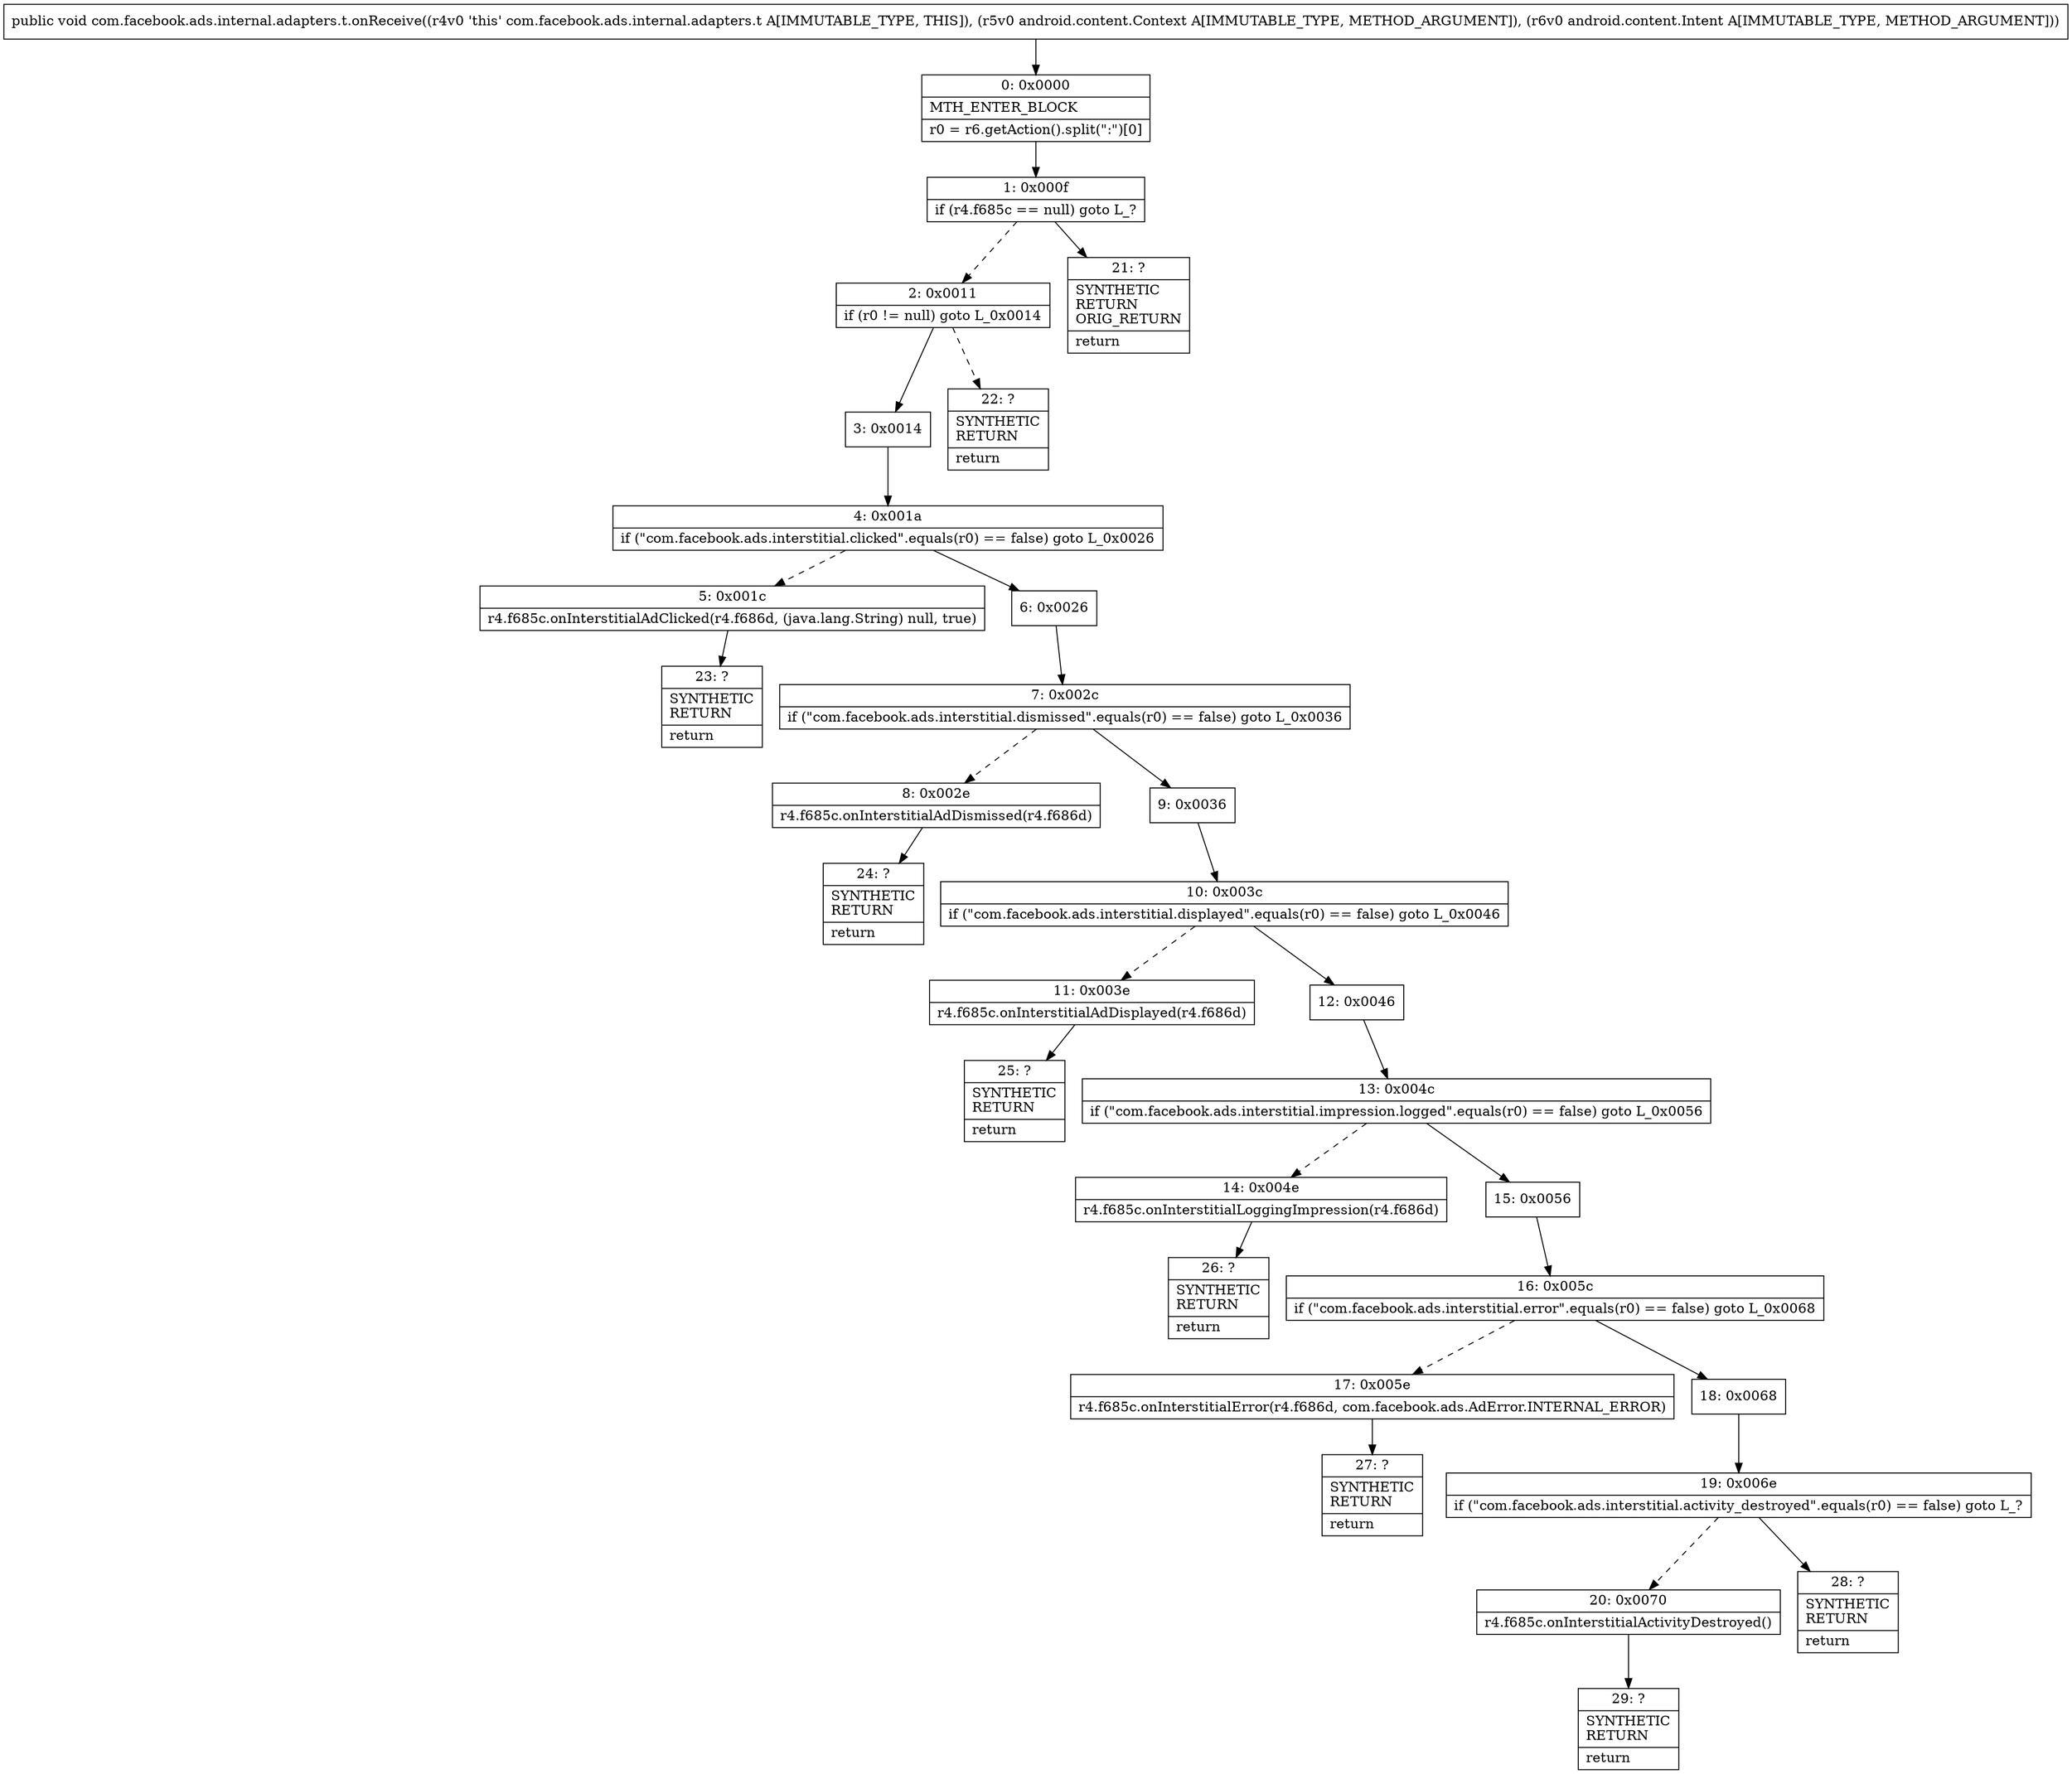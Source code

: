 digraph "CFG forcom.facebook.ads.internal.adapters.t.onReceive(Landroid\/content\/Context;Landroid\/content\/Intent;)V" {
Node_0 [shape=record,label="{0\:\ 0x0000|MTH_ENTER_BLOCK\l|r0 = r6.getAction().split(\":\")[0]\l}"];
Node_1 [shape=record,label="{1\:\ 0x000f|if (r4.f685c == null) goto L_?\l}"];
Node_2 [shape=record,label="{2\:\ 0x0011|if (r0 != null) goto L_0x0014\l}"];
Node_3 [shape=record,label="{3\:\ 0x0014}"];
Node_4 [shape=record,label="{4\:\ 0x001a|if (\"com.facebook.ads.interstitial.clicked\".equals(r0) == false) goto L_0x0026\l}"];
Node_5 [shape=record,label="{5\:\ 0x001c|r4.f685c.onInterstitialAdClicked(r4.f686d, (java.lang.String) null, true)\l}"];
Node_6 [shape=record,label="{6\:\ 0x0026}"];
Node_7 [shape=record,label="{7\:\ 0x002c|if (\"com.facebook.ads.interstitial.dismissed\".equals(r0) == false) goto L_0x0036\l}"];
Node_8 [shape=record,label="{8\:\ 0x002e|r4.f685c.onInterstitialAdDismissed(r4.f686d)\l}"];
Node_9 [shape=record,label="{9\:\ 0x0036}"];
Node_10 [shape=record,label="{10\:\ 0x003c|if (\"com.facebook.ads.interstitial.displayed\".equals(r0) == false) goto L_0x0046\l}"];
Node_11 [shape=record,label="{11\:\ 0x003e|r4.f685c.onInterstitialAdDisplayed(r4.f686d)\l}"];
Node_12 [shape=record,label="{12\:\ 0x0046}"];
Node_13 [shape=record,label="{13\:\ 0x004c|if (\"com.facebook.ads.interstitial.impression.logged\".equals(r0) == false) goto L_0x0056\l}"];
Node_14 [shape=record,label="{14\:\ 0x004e|r4.f685c.onInterstitialLoggingImpression(r4.f686d)\l}"];
Node_15 [shape=record,label="{15\:\ 0x0056}"];
Node_16 [shape=record,label="{16\:\ 0x005c|if (\"com.facebook.ads.interstitial.error\".equals(r0) == false) goto L_0x0068\l}"];
Node_17 [shape=record,label="{17\:\ 0x005e|r4.f685c.onInterstitialError(r4.f686d, com.facebook.ads.AdError.INTERNAL_ERROR)\l}"];
Node_18 [shape=record,label="{18\:\ 0x0068}"];
Node_19 [shape=record,label="{19\:\ 0x006e|if (\"com.facebook.ads.interstitial.activity_destroyed\".equals(r0) == false) goto L_?\l}"];
Node_20 [shape=record,label="{20\:\ 0x0070|r4.f685c.onInterstitialActivityDestroyed()\l}"];
Node_21 [shape=record,label="{21\:\ ?|SYNTHETIC\lRETURN\lORIG_RETURN\l|return\l}"];
Node_22 [shape=record,label="{22\:\ ?|SYNTHETIC\lRETURN\l|return\l}"];
Node_23 [shape=record,label="{23\:\ ?|SYNTHETIC\lRETURN\l|return\l}"];
Node_24 [shape=record,label="{24\:\ ?|SYNTHETIC\lRETURN\l|return\l}"];
Node_25 [shape=record,label="{25\:\ ?|SYNTHETIC\lRETURN\l|return\l}"];
Node_26 [shape=record,label="{26\:\ ?|SYNTHETIC\lRETURN\l|return\l}"];
Node_27 [shape=record,label="{27\:\ ?|SYNTHETIC\lRETURN\l|return\l}"];
Node_28 [shape=record,label="{28\:\ ?|SYNTHETIC\lRETURN\l|return\l}"];
Node_29 [shape=record,label="{29\:\ ?|SYNTHETIC\lRETURN\l|return\l}"];
MethodNode[shape=record,label="{public void com.facebook.ads.internal.adapters.t.onReceive((r4v0 'this' com.facebook.ads.internal.adapters.t A[IMMUTABLE_TYPE, THIS]), (r5v0 android.content.Context A[IMMUTABLE_TYPE, METHOD_ARGUMENT]), (r6v0 android.content.Intent A[IMMUTABLE_TYPE, METHOD_ARGUMENT])) }"];
MethodNode -> Node_0;
Node_0 -> Node_1;
Node_1 -> Node_2[style=dashed];
Node_1 -> Node_21;
Node_2 -> Node_3;
Node_2 -> Node_22[style=dashed];
Node_3 -> Node_4;
Node_4 -> Node_5[style=dashed];
Node_4 -> Node_6;
Node_5 -> Node_23;
Node_6 -> Node_7;
Node_7 -> Node_8[style=dashed];
Node_7 -> Node_9;
Node_8 -> Node_24;
Node_9 -> Node_10;
Node_10 -> Node_11[style=dashed];
Node_10 -> Node_12;
Node_11 -> Node_25;
Node_12 -> Node_13;
Node_13 -> Node_14[style=dashed];
Node_13 -> Node_15;
Node_14 -> Node_26;
Node_15 -> Node_16;
Node_16 -> Node_17[style=dashed];
Node_16 -> Node_18;
Node_17 -> Node_27;
Node_18 -> Node_19;
Node_19 -> Node_20[style=dashed];
Node_19 -> Node_28;
Node_20 -> Node_29;
}

